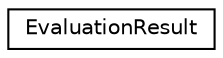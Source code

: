 digraph "Graphical Class Hierarchy"
{
 // LATEX_PDF_SIZE
  edge [fontname="Helvetica",fontsize="10",labelfontname="Helvetica",labelfontsize="10"];
  node [fontname="Helvetica",fontsize="10",shape=record];
  rankdir="LR";
  Node0 [label="EvaluationResult",height=0.2,width=0.4,color="black", fillcolor="white", style="filled",URL="$structEvaluationResult.html",tooltip=" "];
}

